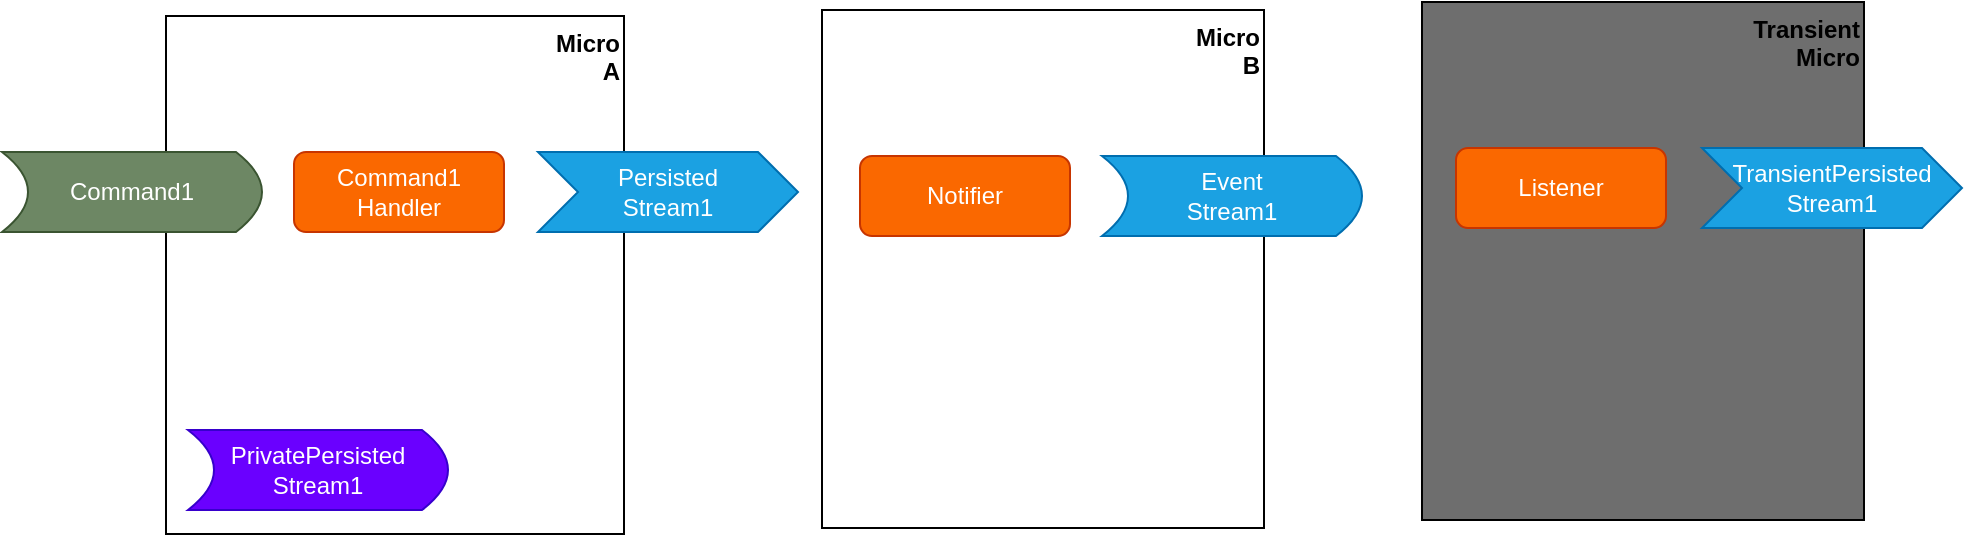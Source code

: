 <mxfile version="16.1.2" type="device"><diagram id="UFlwSr7dYXeu26hasgsX" name="Page-1"><mxGraphModel dx="1443" dy="1025" grid="0" gridSize="10" guides="1" tooltips="1" connect="1" arrows="1" fold="1" page="0" pageScale="1" pageWidth="850" pageHeight="1100" math="0" shadow="0"><root><mxCell id="0"/><mxCell id="1" parent="0"/><mxCell id="yhJUVNN0yPTvF2whmbhd-7" value="Micro&lt;br&gt;B" style="rounded=0;whiteSpace=wrap;html=1;fontStyle=1;align=right;verticalAlign=top;" vertex="1" parent="1"><mxGeometry x="460" y="249" width="221" height="259" as="geometry"/></mxCell><mxCell id="yhJUVNN0yPTvF2whmbhd-1" value="Micro&lt;br&gt;A" style="rounded=0;whiteSpace=wrap;html=1;fontStyle=1;align=right;verticalAlign=top;" vertex="1" parent="1"><mxGeometry x="132" y="252" width="229" height="259" as="geometry"/></mxCell><mxCell id="yhJUVNN0yPTvF2whmbhd-2" value="Command1" style="shape=dataStorage;whiteSpace=wrap;html=1;direction=west;fillColor=#6d8764;strokeColor=#3A5431;rotation=0;align=center;fontColor=#ffffff;" vertex="1" parent="1"><mxGeometry x="50" y="320" width="130" height="40" as="geometry"/></mxCell><mxCell id="yhJUVNN0yPTvF2whmbhd-3" value="&lt;span&gt;Command1&lt;br&gt;Handler&lt;br&gt;&lt;/span&gt;" style="rounded=1;whiteSpace=wrap;html=1;fillColor=#fa6800;strokeColor=#C73500;fontColor=#ffffff;align=center;" vertex="1" parent="1"><mxGeometry x="196" y="320" width="105" height="40" as="geometry"/></mxCell><mxCell id="yhJUVNN0yPTvF2whmbhd-4" value="PrivatePersisted&lt;br&gt;Stream1" style="shape=dataStorage;whiteSpace=wrap;html=1;direction=west;fillColor=#6a00ff;strokeColor=#3700CC;rotation=0;align=center;fontColor=#ffffff;rounded=0;" vertex="1" parent="1"><mxGeometry x="143" y="459" width="130" height="40" as="geometry"/></mxCell><mxCell id="yhJUVNN0yPTvF2whmbhd-5" value="Event&lt;br&gt;Stream1" style="shape=dataStorage;whiteSpace=wrap;html=1;direction=west;fillColor=#1ba1e2;strokeColor=#006EAF;rotation=0;align=center;fontColor=#ffffff;rounded=0;" vertex="1" parent="1"><mxGeometry x="600" y="322" width="130" height="40" as="geometry"/></mxCell><mxCell id="yhJUVNN0yPTvF2whmbhd-8" value="&lt;span&gt;Notifier&lt;br&gt;&lt;/span&gt;" style="rounded=1;whiteSpace=wrap;html=1;fillColor=#fa6800;strokeColor=#C73500;fontColor=#ffffff;align=center;" vertex="1" parent="1"><mxGeometry x="479" y="322" width="105" height="40" as="geometry"/></mxCell><mxCell id="yhJUVNN0yPTvF2whmbhd-9" value="&lt;span&gt;Persisted&lt;/span&gt;&lt;br&gt;&lt;span&gt;Stream1&lt;/span&gt;" style="shape=step;perimeter=stepPerimeter;whiteSpace=wrap;html=1;fixedSize=1;fillColor=#1ba1e2;strokeColor=#006EAF;rotation=0;align=center;fontColor=#ffffff;" vertex="1" parent="1"><mxGeometry x="318" y="320" width="130" height="40" as="geometry"/></mxCell><mxCell id="yhJUVNN0yPTvF2whmbhd-11" value="Transient&lt;br&gt;Micro&lt;br&gt;" style="rounded=0;whiteSpace=wrap;html=1;fontStyle=1;align=right;verticalAlign=top;fillColor=#6E6E6E;" vertex="1" parent="1"><mxGeometry x="760" y="245" width="221" height="259" as="geometry"/></mxCell><mxCell id="yhJUVNN0yPTvF2whmbhd-12" value="&lt;span&gt;Listener&lt;br&gt;&lt;/span&gt;" style="rounded=1;whiteSpace=wrap;html=1;fillColor=#fa6800;strokeColor=#C73500;fontColor=#ffffff;align=center;" vertex="1" parent="1"><mxGeometry x="777" y="318" width="105" height="40" as="geometry"/></mxCell><mxCell id="yhJUVNN0yPTvF2whmbhd-13" value="&lt;span&gt;TransientPersisted&lt;/span&gt;&lt;br&gt;&lt;span&gt;Stream1&lt;/span&gt;" style="shape=step;perimeter=stepPerimeter;whiteSpace=wrap;html=1;fixedSize=1;fillColor=#1ba1e2;strokeColor=#006EAF;rotation=0;align=center;fontColor=#ffffff;" vertex="1" parent="1"><mxGeometry x="900" y="318" width="130" height="40" as="geometry"/></mxCell></root></mxGraphModel></diagram></mxfile>
